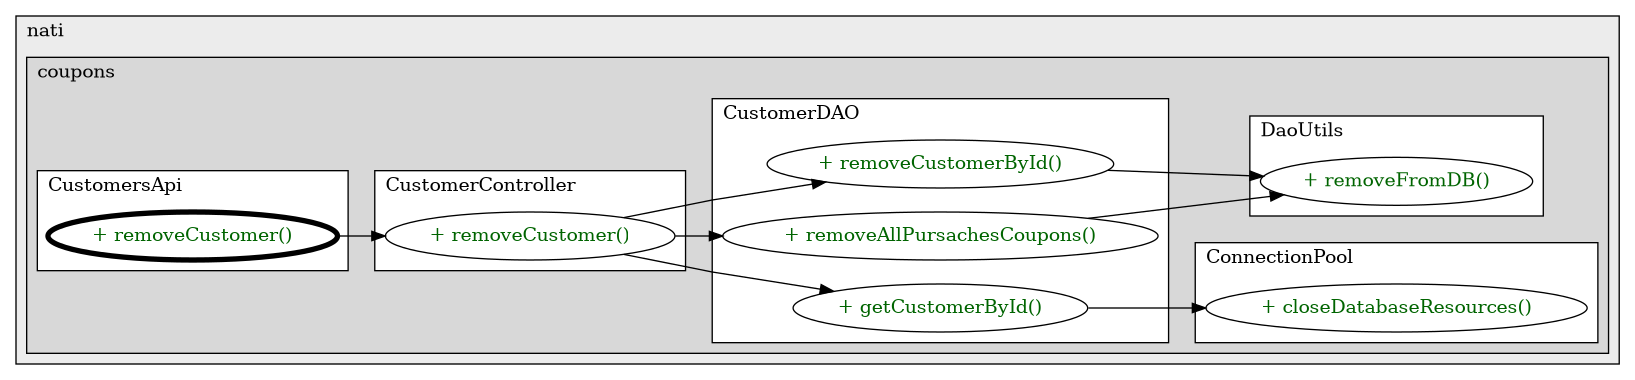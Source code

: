 @startuml

/' diagram meta data start
config=CallConfiguration;
{
  "rootMethod": "com.nati.coupons.api.CustomersApi#removeCustomer(long)",
  "projectClassification": {
    "searchMode": "OpenProject", // OpenProject, AllProjects
    "includedProjects": "",
    "pathEndKeywords": "*.impl",
    "isClientPath": "",
    "isClientName": "",
    "isTestPath": "",
    "isTestName": "",
    "isMappingPath": "",
    "isMappingName": "",
    "isDataAccessPath": "",
    "isDataAccessName": "",
    "isDataStructurePath": "",
    "isDataStructureName": "",
    "isInterfaceStructuresPath": "",
    "isInterfaceStructuresName": "",
    "isEntryPointPath": "",
    "isEntryPointName": ""
  },
  "graphRestriction": {
    "classPackageExcludeFilter": "",
    "classPackageIncludeFilter": "",
    "classNameExcludeFilter": "",
    "classNameIncludeFilter": "",
    "methodNameExcludeFilter": "",
    "methodNameIncludeFilter": "",
    "removeByInheritance": "", // inheritance/annotation based filtering is done in a second step
    "removeByAnnotation": "",
    "removeByClassPackage": "", // cleanup the graph after inheritance/annotation based filtering is done
    "removeByClassName": "",
    "cutMappings": false,
    "cutEnum": true,
    "cutTests": true,
    "cutClient": true,
    "cutDataAccess": true,
    "cutInterfaceStructures": true,
    "cutDataStructures": true,
    "cutGetterAndSetter": true,
    "cutConstructors": true
  },
  "graphTraversal": {
    "forwardDepth": 3,
    "backwardDepth": 3,
    "classPackageExcludeFilter": "",
    "classPackageIncludeFilter": "",
    "classNameExcludeFilter": "",
    "classNameIncludeFilter": "",
    "methodNameExcludeFilter": "",
    "methodNameIncludeFilter": "",
    "hideMappings": false,
    "hideDataStructures": false,
    "hidePrivateMethods": true,
    "hideInterfaceCalls": true, // indirection: implementation -> interface (is hidden) -> implementation
    "onlyShowApplicationEntryPoints": false // root node is included
  },
  "details": {
    "aggregation": "GroupByClass", // ByClass, GroupByClass, None
    "showMethodParametersTypes": false,
    "showMethodParametersNames": false,
    "showMethodReturnType": false,
    "showPackageLevels": 2,
    "showCallOrder": false,
    "edgeMode": "MethodsOnly", // TypesOnly, MethodsOnly, TypesAndMethods, MethodsAndDirectTypeUsage
    "showDetailedClassStructure": false
  },
  "rootClass": "com.nati.coupons.api.CustomersApi"
}
diagram meta data end '/



digraph g {
    rankdir="LR"
    splines=polyline
    

'nodes 
subgraph cluster_3373928 { 
   	label=nati
	labeljust=l
	fillcolor="#ececec"
	style=filled
   
   subgraph cluster_501469319 { 
   	label=coupons
	labeljust=l
	fillcolor="#d8d8d8"
	style=filled
   
   subgraph cluster_126796845 { 
   	label=CustomersApi
	labeljust=l
	fillcolor=white
	style=filled
   
   CustomersApi535163648XXXremoveCustomer3327612[
	label="+ removeCustomer()"
	style=filled
	fillcolor=white
	tooltip="CustomersApi

null"
	penwidth=4
	fontcolor=darkgreen
];
} 

subgraph cluster_188115906 { 
   	label=CustomerDAO
	labeljust=l
	fillcolor=white
	style=filled
   
   CustomerDAO535161224XXXgetCustomerById3327612[
	label="+ getCustomerById()"
	style=filled
	fillcolor=white
	tooltip="CustomerDAO

null"
	fontcolor=darkgreen
];

CustomerDAO535161224XXXremoveAllPursachesCoupons3327612[
	label="+ removeAllPursachesCoupons()"
	style=filled
	fillcolor=white
	tooltip="CustomerDAO

null"
	fontcolor=darkgreen
];

CustomerDAO535161224XXXremoveCustomerById3327612[
	label="+ removeCustomerById()"
	style=filled
	fillcolor=white
	tooltip="CustomerDAO

null"
	fontcolor=darkgreen
];
} 

subgraph cluster_2029129493 { 
   	label=DaoUtils
	labeljust=l
	fillcolor=white
	style=filled
   
   DaoUtils535161224XXXremoveFromDB864365041[
	label="+ removeFromDB()"
	style=filled
	fillcolor=white
	tooltip="DaoUtils

null"
	fontcolor=darkgreen
];
} 

subgraph cluster_546282639 { 
   	label=ConnectionPool
	labeljust=l
	fillcolor=white
	style=filled
   
   ConnectionPool837948521XXXcloseDatabaseResources694709536[
	label="+ closeDatabaseResources()"
	style=filled
	fillcolor=white
	tooltip="ConnectionPool

null"
	fontcolor=darkgreen
];
} 

subgraph cluster_623243356 { 
   	label=CustomerController
	labeljust=l
	fillcolor=white
	style=filled
   
   CustomerController1113940164XXXremoveCustomer3327612[
	label="+ removeCustomer()"
	style=filled
	fillcolor=white
	tooltip="CustomerController

null"
	fontcolor=darkgreen
];
} 
} 
} 

'edges    
CustomerController1113940164XXXremoveCustomer3327612 -> CustomerDAO535161224XXXgetCustomerById3327612;
CustomerController1113940164XXXremoveCustomer3327612 -> CustomerDAO535161224XXXremoveAllPursachesCoupons3327612;
CustomerController1113940164XXXremoveCustomer3327612 -> CustomerDAO535161224XXXremoveCustomerById3327612;
CustomerDAO535161224XXXgetCustomerById3327612 -> ConnectionPool837948521XXXcloseDatabaseResources694709536;
CustomerDAO535161224XXXremoveAllPursachesCoupons3327612 -> DaoUtils535161224XXXremoveFromDB864365041;
CustomerDAO535161224XXXremoveCustomerById3327612 -> DaoUtils535161224XXXremoveFromDB864365041;
CustomersApi535163648XXXremoveCustomer3327612 -> CustomerController1113940164XXXremoveCustomer3327612;
    
}
@enduml